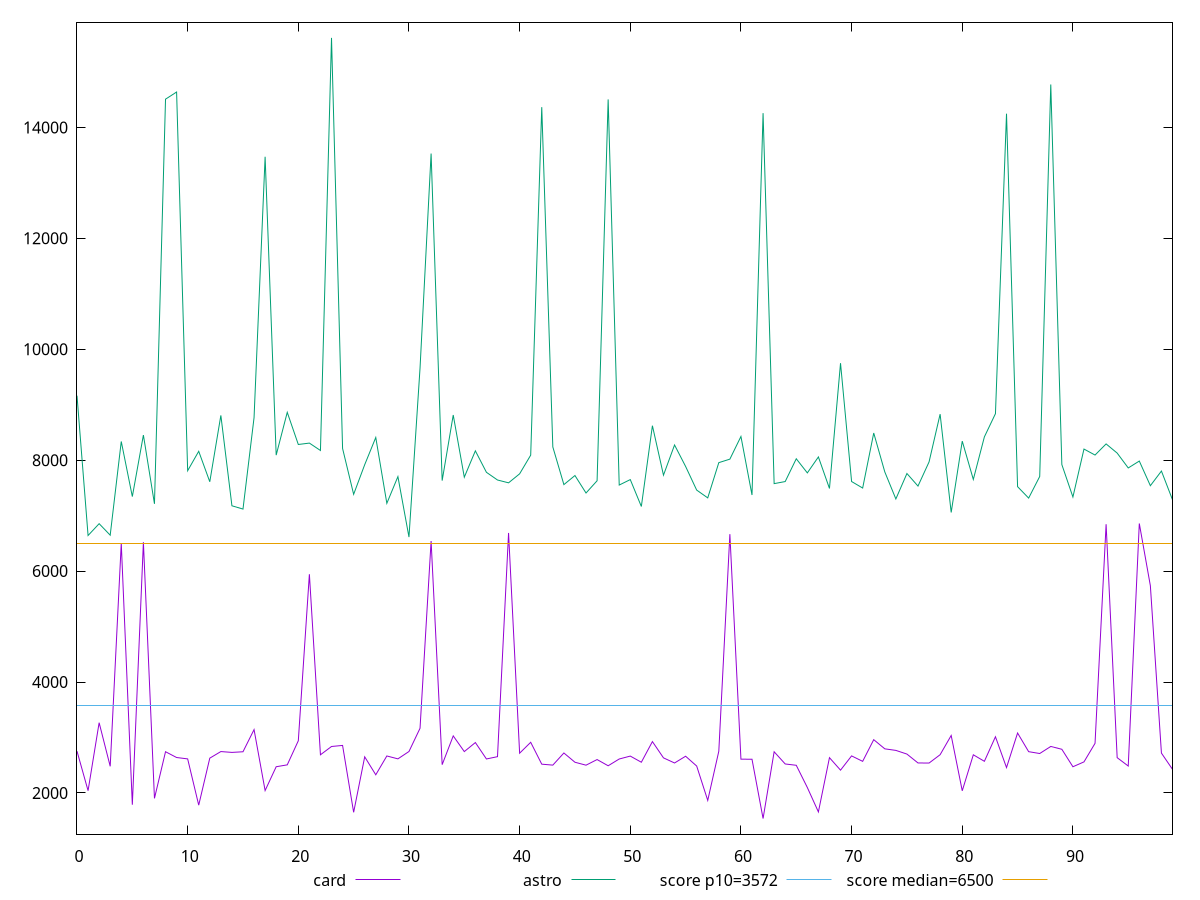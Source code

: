 reset

$card <<EOF
0 2753.166
1 2040.7504999999999
2 3266.861000000001
3 2479.994
4 6502.433000000001
5 1787.58
6 6522.225
7 1902.5399999999995
8 2743.4469999999997
9 2638.9530000000004
10 2614.064
11 1780.2930000000001
12 2627.486
13 2746.188
14 2731.1059999999998
15 2742.484
16 3142.026
17 2043.0460000000003
18 2472.5690000000004
19 2506.486
20 2941.072
21 5944.135999999999
22 2688.1890000000003
23 2837.736
24 2856.815
25 1650.6479999999997
26 2651.216
27 2327.376
28 2666.916
29 2614.8019999999997
30 2747.2949999999996
31 3166.4649999999992
32 6542.076000000002
33 2509.9260000000004
34 3028.5969999999998
35 2745.717
36 2908.7799999999997
37 2612.601
38 2654.2480000000005
39 6688.561
40 2716.642
41 2913.1859999999997
42 2518.802
43 2501.779
44 2720.54
45 2553.542
46 2500.642
47 2602.0739999999996
48 2490.0800000000004
49 2612.059
50 2664.6459999999993
51 2553.814
52 2925.854
53 2632.61
54 2540.419
55 2661.876
56 2485.258
57 1865.4589999999998
58 2752.1440000000002
59 6666.74
60 2609.552
61 2607.372
62 1538.8600000000001
63 2742.4629999999997
64 2522.4219999999996
65 2498.6446
66 2097.8639999999996
67 1657.817
68 2636.062
69 2410.8824999999997
70 2667.922
71 2569.82
72 2960.707
73 2795.366
74 2767.179
75 2700.86
76 2540.742
77 2538.852
78 2689.311
79 3036.064
80 2038.7575000000002
81 2688.102
82 2570.62
83 3012.8730000000005
84 2457.335
85 3080.478
86 2744.277
87 2710.9010000000003
88 2838.477
89 2787.304
90 2472.2569999999996
91 2560.0789999999997
92 2894.6209999999996
93 6844.959999999999
94 2636.1479999999997
95 2485.453
96 6858.468
97 5736.185999999998
98 2718.5670000000005
99 2425.605
EOF

$astro <<EOF
0 9162.966999999999
1 6642.062000000001
2 6855.2480000000005
3 6647.743000000002
4 8337.871
5 7343.888000000001
6 8453.145
7 7213.159999999998
8 14509.939999999999
9 14638.865999999998
10 7810.426
11 8160.428000000002
12 7611.032
13 8808.015000000001
14 7177.976
15 7118.776
16 8767.184
17 13471.998999999998
18 8091.36
19 8862.970000000001
20 8283.239999999998
21 8308.386999999999
22 8175.083999999999
23 15614.453
24 8211.343999999997
25 7384.737
26 7918.999999999999
27 8409.416
28 7222.244
29 7703.943999999998
30 6613.603999999999
31 9660.910000000003
32 13529.213
33 7631.903999999999
34 8814.486999999997
35 7693.4079999999985
36 8168.589000000001
37 7781.684000000001
38 7642.872000000001
39 7591.848
40 7754.227999999998
41 8090.818
42 14365.335000000001
43 8238.532
44 7559.84
45 7723.3899999999985
46 7408.468000000001
47 7629.079999999999
48 14505.684000000001
49 7551.903999999999
50 7650.228000000001
51 7165.379999999999
52 8622.292
53 7730.008
54 8274.092
55 7887.132
56 7460.954000000001
57 7320.424
58 7955.984000000001
59 8019.016
60 8427.4
61 7372.555999999999
62 14257.405000000002
63 7577.508
64 7614.940000000001
65 8025.674000000001
66 7770.992000000001
67 8058.672
68 7490.424
69 9748.921000000004
70 7615.460000000001
71 7497.888000000001
72 8490.135999999999
73 7788.887999999998
74 7301.316000000001
75 7759.82
76 7533.356000000001
77 7968.601
78 8830.376
79 7057.937000000001
80 8343.635999999999
81 7652.733000000001
82 8420.329
83 8838.696
84 14247.657000000001
85 7522.8679999999995
86 7316.62
87 7706.360000000001
88 14774.395999999999
89 7920.984
90 7336.412
91 8200.915999999997
92 8092.695999999999
93 8293.424
94 8128.299999999999
95 7860.22
96 7984.368
97 7540.116000000002
98 7804.236
99 7286.684
EOF

set key outside below
set xrange [0:99]
set yrange [1257.34814:15895.96486]
set trange [1257.34814:15895.96486]
set terminal svg size 640, 520 enhanced background rgb 'white'
set output "reports/report_00028_2021-02-24T12-49-42.674Z/first-cpu-idle/comparison/line/2_vs_3.svg"

plot $card title "card" with line, \
     $astro title "astro" with line, \
     3572 title "score p10=3572", \
     6500 title "score median=6500"

reset
